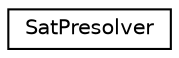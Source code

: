 digraph "Graphical Class Hierarchy"
{
 // LATEX_PDF_SIZE
  edge [fontname="Helvetica",fontsize="10",labelfontname="Helvetica",labelfontsize="10"];
  node [fontname="Helvetica",fontsize="10",shape=record];
  rankdir="LR";
  Node0 [label="SatPresolver",height=0.2,width=0.4,color="black", fillcolor="white", style="filled",URL="$classoperations__research_1_1sat_1_1_sat_presolver.html",tooltip=" "];
}

